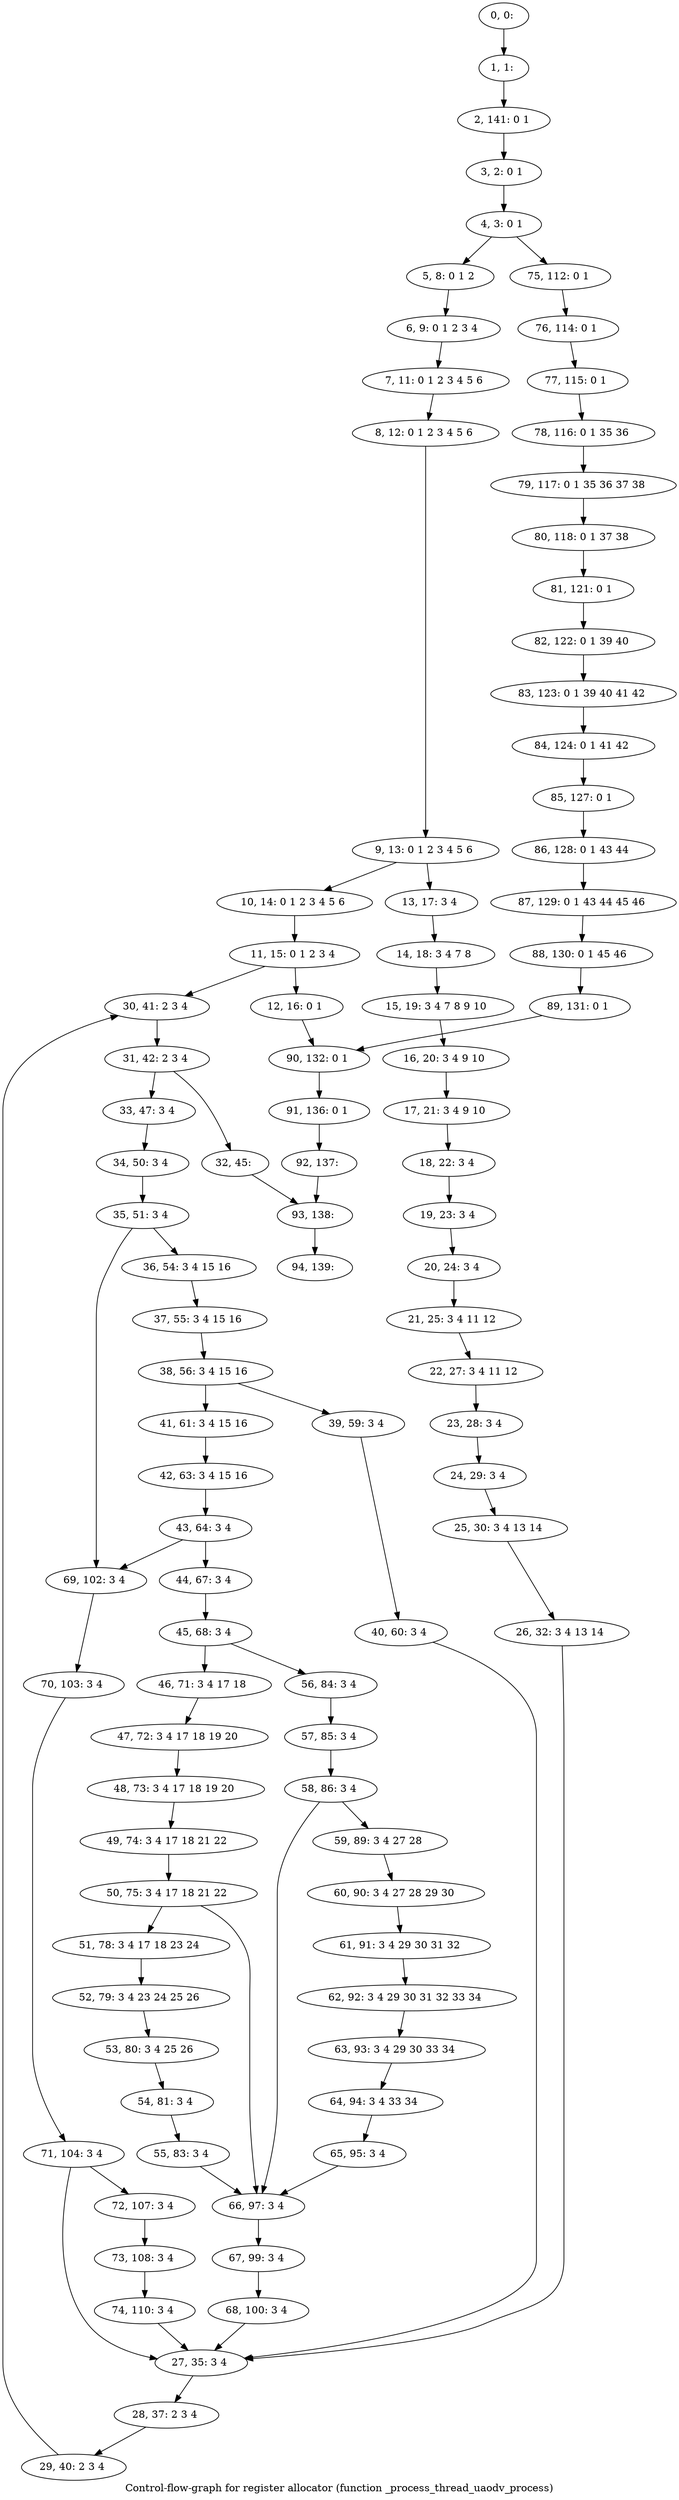 digraph G {
graph [label="Control-flow-graph for register allocator (function _process_thread_uaodv_process)"]
0[label="0, 0: "];
1[label="1, 1: "];
2[label="2, 141: 0 1 "];
3[label="3, 2: 0 1 "];
4[label="4, 3: 0 1 "];
5[label="5, 8: 0 1 2 "];
6[label="6, 9: 0 1 2 3 4 "];
7[label="7, 11: 0 1 2 3 4 5 6 "];
8[label="8, 12: 0 1 2 3 4 5 6 "];
9[label="9, 13: 0 1 2 3 4 5 6 "];
10[label="10, 14: 0 1 2 3 4 5 6 "];
11[label="11, 15: 0 1 2 3 4 "];
12[label="12, 16: 0 1 "];
13[label="13, 17: 3 4 "];
14[label="14, 18: 3 4 7 8 "];
15[label="15, 19: 3 4 7 8 9 10 "];
16[label="16, 20: 3 4 9 10 "];
17[label="17, 21: 3 4 9 10 "];
18[label="18, 22: 3 4 "];
19[label="19, 23: 3 4 "];
20[label="20, 24: 3 4 "];
21[label="21, 25: 3 4 11 12 "];
22[label="22, 27: 3 4 11 12 "];
23[label="23, 28: 3 4 "];
24[label="24, 29: 3 4 "];
25[label="25, 30: 3 4 13 14 "];
26[label="26, 32: 3 4 13 14 "];
27[label="27, 35: 3 4 "];
28[label="28, 37: 2 3 4 "];
29[label="29, 40: 2 3 4 "];
30[label="30, 41: 2 3 4 "];
31[label="31, 42: 2 3 4 "];
32[label="32, 45: "];
33[label="33, 47: 3 4 "];
34[label="34, 50: 3 4 "];
35[label="35, 51: 3 4 "];
36[label="36, 54: 3 4 15 16 "];
37[label="37, 55: 3 4 15 16 "];
38[label="38, 56: 3 4 15 16 "];
39[label="39, 59: 3 4 "];
40[label="40, 60: 3 4 "];
41[label="41, 61: 3 4 15 16 "];
42[label="42, 63: 3 4 15 16 "];
43[label="43, 64: 3 4 "];
44[label="44, 67: 3 4 "];
45[label="45, 68: 3 4 "];
46[label="46, 71: 3 4 17 18 "];
47[label="47, 72: 3 4 17 18 19 20 "];
48[label="48, 73: 3 4 17 18 19 20 "];
49[label="49, 74: 3 4 17 18 21 22 "];
50[label="50, 75: 3 4 17 18 21 22 "];
51[label="51, 78: 3 4 17 18 23 24 "];
52[label="52, 79: 3 4 23 24 25 26 "];
53[label="53, 80: 3 4 25 26 "];
54[label="54, 81: 3 4 "];
55[label="55, 83: 3 4 "];
56[label="56, 84: 3 4 "];
57[label="57, 85: 3 4 "];
58[label="58, 86: 3 4 "];
59[label="59, 89: 3 4 27 28 "];
60[label="60, 90: 3 4 27 28 29 30 "];
61[label="61, 91: 3 4 29 30 31 32 "];
62[label="62, 92: 3 4 29 30 31 32 33 34 "];
63[label="63, 93: 3 4 29 30 33 34 "];
64[label="64, 94: 3 4 33 34 "];
65[label="65, 95: 3 4 "];
66[label="66, 97: 3 4 "];
67[label="67, 99: 3 4 "];
68[label="68, 100: 3 4 "];
69[label="69, 102: 3 4 "];
70[label="70, 103: 3 4 "];
71[label="71, 104: 3 4 "];
72[label="72, 107: 3 4 "];
73[label="73, 108: 3 4 "];
74[label="74, 110: 3 4 "];
75[label="75, 112: 0 1 "];
76[label="76, 114: 0 1 "];
77[label="77, 115: 0 1 "];
78[label="78, 116: 0 1 35 36 "];
79[label="79, 117: 0 1 35 36 37 38 "];
80[label="80, 118: 0 1 37 38 "];
81[label="81, 121: 0 1 "];
82[label="82, 122: 0 1 39 40 "];
83[label="83, 123: 0 1 39 40 41 42 "];
84[label="84, 124: 0 1 41 42 "];
85[label="85, 127: 0 1 "];
86[label="86, 128: 0 1 43 44 "];
87[label="87, 129: 0 1 43 44 45 46 "];
88[label="88, 130: 0 1 45 46 "];
89[label="89, 131: 0 1 "];
90[label="90, 132: 0 1 "];
91[label="91, 136: 0 1 "];
92[label="92, 137: "];
93[label="93, 138: "];
94[label="94, 139: "];
0->1 ;
1->2 ;
2->3 ;
3->4 ;
4->5 ;
4->75 ;
5->6 ;
6->7 ;
7->8 ;
8->9 ;
9->10 ;
9->13 ;
10->11 ;
11->12 ;
11->30 ;
12->90 ;
13->14 ;
14->15 ;
15->16 ;
16->17 ;
17->18 ;
18->19 ;
19->20 ;
20->21 ;
21->22 ;
22->23 ;
23->24 ;
24->25 ;
25->26 ;
26->27 ;
27->28 ;
28->29 ;
29->30 ;
30->31 ;
31->32 ;
31->33 ;
32->93 ;
33->34 ;
34->35 ;
35->36 ;
35->69 ;
36->37 ;
37->38 ;
38->39 ;
38->41 ;
39->40 ;
40->27 ;
41->42 ;
42->43 ;
43->44 ;
43->69 ;
44->45 ;
45->46 ;
45->56 ;
46->47 ;
47->48 ;
48->49 ;
49->50 ;
50->51 ;
50->66 ;
51->52 ;
52->53 ;
53->54 ;
54->55 ;
55->66 ;
56->57 ;
57->58 ;
58->59 ;
58->66 ;
59->60 ;
60->61 ;
61->62 ;
62->63 ;
63->64 ;
64->65 ;
65->66 ;
66->67 ;
67->68 ;
68->27 ;
69->70 ;
70->71 ;
71->72 ;
71->27 ;
72->73 ;
73->74 ;
74->27 ;
75->76 ;
76->77 ;
77->78 ;
78->79 ;
79->80 ;
80->81 ;
81->82 ;
82->83 ;
83->84 ;
84->85 ;
85->86 ;
86->87 ;
87->88 ;
88->89 ;
89->90 ;
90->91 ;
91->92 ;
92->93 ;
93->94 ;
}
